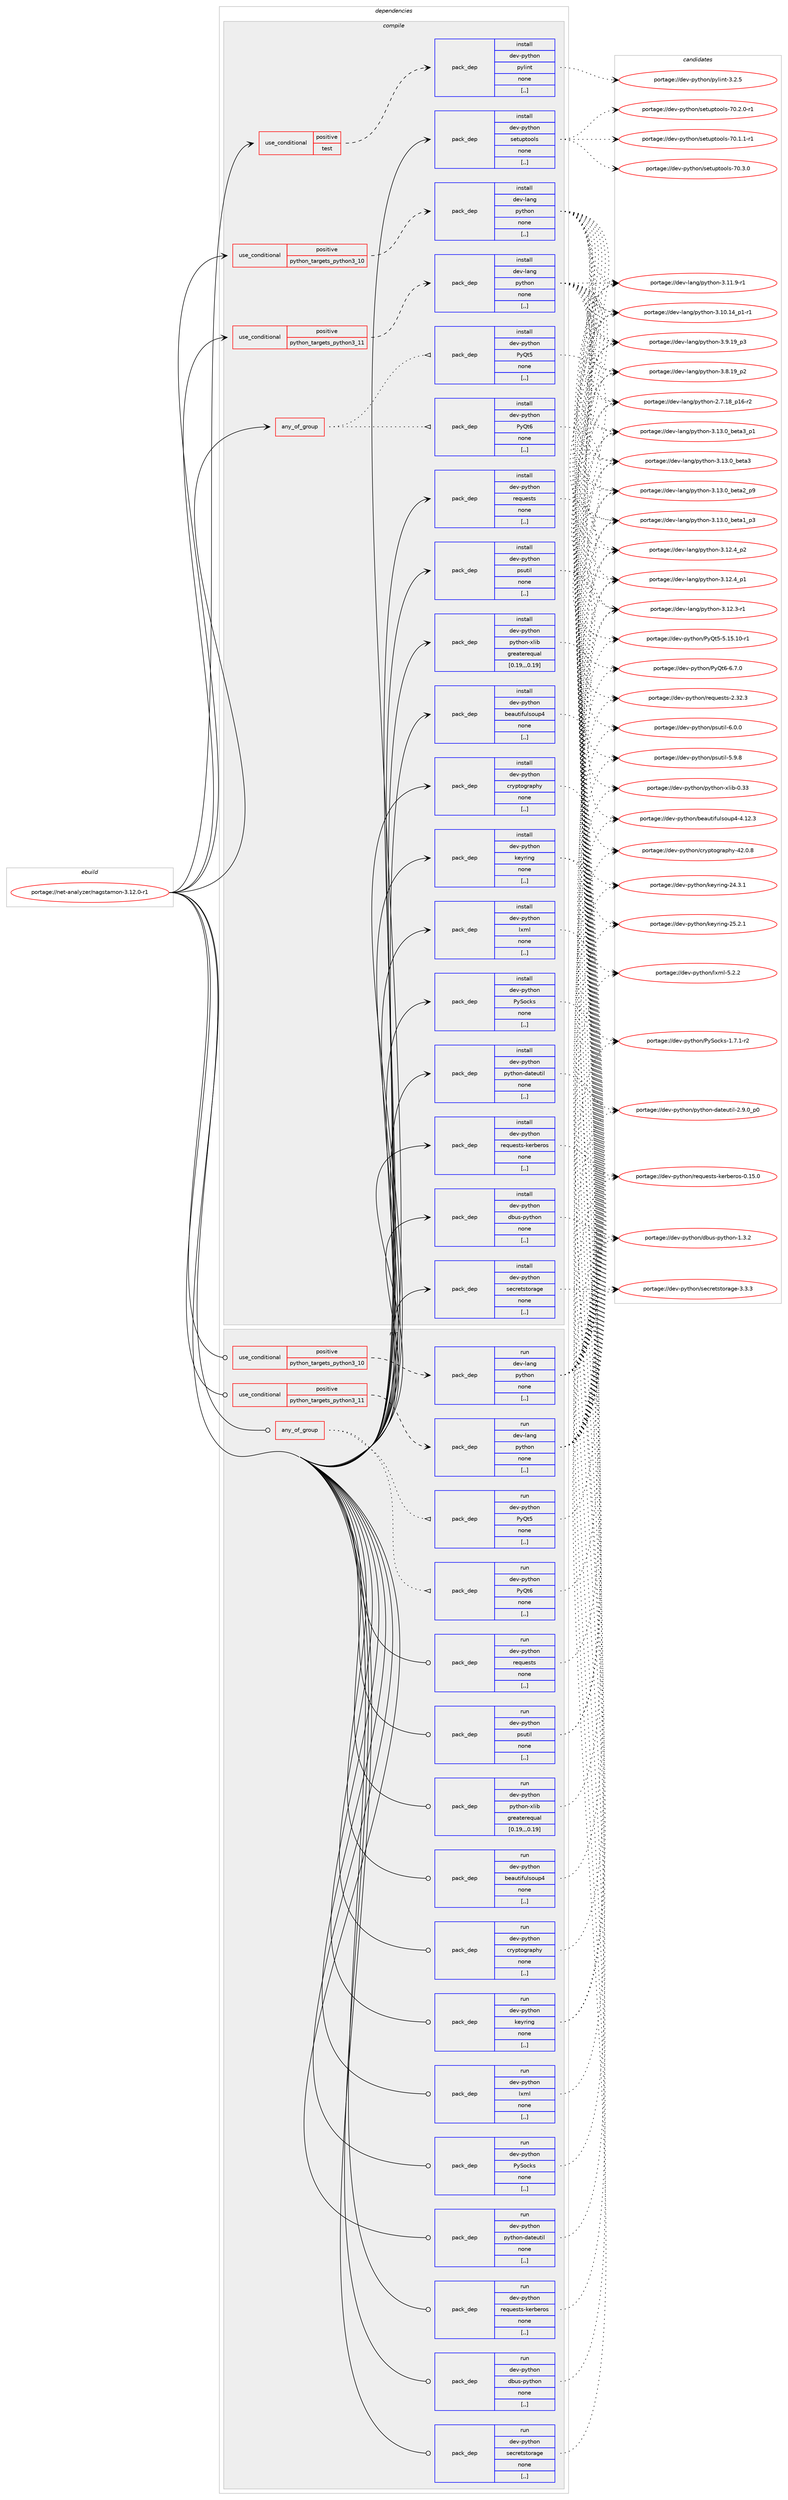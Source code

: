 digraph prolog {

# *************
# Graph options
# *************

newrank=true;
concentrate=true;
compound=true;
graph [rankdir=LR,fontname=Helvetica,fontsize=10,ranksep=1.5];#, ranksep=2.5, nodesep=0.2];
edge  [arrowhead=vee];
node  [fontname=Helvetica,fontsize=10];

# **********
# The ebuild
# **********

subgraph cluster_leftcol {
color=gray;
label=<<i>ebuild</i>>;
id [label="portage://net-analyzer/nagstamon-3.12.0-r1", color=red, width=4, href="../net-analyzer/nagstamon-3.12.0-r1.svg"];
}

# ****************
# The dependencies
# ****************

subgraph cluster_midcol {
color=gray;
label=<<i>dependencies</i>>;
subgraph cluster_compile {
fillcolor="#eeeeee";
style=filled;
label=<<i>compile</i>>;
subgraph any2408 {
dependency337988 [label=<<TABLE BORDER="0" CELLBORDER="1" CELLSPACING="0" CELLPADDING="4"><TR><TD CELLPADDING="10">any_of_group</TD></TR></TABLE>>, shape=none, color=red];subgraph pack248339 {
dependency337989 [label=<<TABLE BORDER="0" CELLBORDER="1" CELLSPACING="0" CELLPADDING="4" WIDTH="220"><TR><TD ROWSPAN="6" CELLPADDING="30">pack_dep</TD></TR><TR><TD WIDTH="110">install</TD></TR><TR><TD>dev-python</TD></TR><TR><TD>PyQt6</TD></TR><TR><TD>none</TD></TR><TR><TD>[,,]</TD></TR></TABLE>>, shape=none, color=blue];
}
dependency337988:e -> dependency337989:w [weight=20,style="dotted",arrowhead="oinv"];
subgraph pack248340 {
dependency337990 [label=<<TABLE BORDER="0" CELLBORDER="1" CELLSPACING="0" CELLPADDING="4" WIDTH="220"><TR><TD ROWSPAN="6" CELLPADDING="30">pack_dep</TD></TR><TR><TD WIDTH="110">install</TD></TR><TR><TD>dev-python</TD></TR><TR><TD>PyQt5</TD></TR><TR><TD>none</TD></TR><TR><TD>[,,]</TD></TR></TABLE>>, shape=none, color=blue];
}
dependency337988:e -> dependency337990:w [weight=20,style="dotted",arrowhead="oinv"];
}
id:e -> dependency337988:w [weight=20,style="solid",arrowhead="vee"];
subgraph cond87061 {
dependency337991 [label=<<TABLE BORDER="0" CELLBORDER="1" CELLSPACING="0" CELLPADDING="4"><TR><TD ROWSPAN="3" CELLPADDING="10">use_conditional</TD></TR><TR><TD>positive</TD></TR><TR><TD>python_targets_python3_10</TD></TR></TABLE>>, shape=none, color=red];
subgraph pack248341 {
dependency337992 [label=<<TABLE BORDER="0" CELLBORDER="1" CELLSPACING="0" CELLPADDING="4" WIDTH="220"><TR><TD ROWSPAN="6" CELLPADDING="30">pack_dep</TD></TR><TR><TD WIDTH="110">install</TD></TR><TR><TD>dev-lang</TD></TR><TR><TD>python</TD></TR><TR><TD>none</TD></TR><TR><TD>[,,]</TD></TR></TABLE>>, shape=none, color=blue];
}
dependency337991:e -> dependency337992:w [weight=20,style="dashed",arrowhead="vee"];
}
id:e -> dependency337991:w [weight=20,style="solid",arrowhead="vee"];
subgraph cond87062 {
dependency337993 [label=<<TABLE BORDER="0" CELLBORDER="1" CELLSPACING="0" CELLPADDING="4"><TR><TD ROWSPAN="3" CELLPADDING="10">use_conditional</TD></TR><TR><TD>positive</TD></TR><TR><TD>python_targets_python3_11</TD></TR></TABLE>>, shape=none, color=red];
subgraph pack248342 {
dependency337994 [label=<<TABLE BORDER="0" CELLBORDER="1" CELLSPACING="0" CELLPADDING="4" WIDTH="220"><TR><TD ROWSPAN="6" CELLPADDING="30">pack_dep</TD></TR><TR><TD WIDTH="110">install</TD></TR><TR><TD>dev-lang</TD></TR><TR><TD>python</TD></TR><TR><TD>none</TD></TR><TR><TD>[,,]</TD></TR></TABLE>>, shape=none, color=blue];
}
dependency337993:e -> dependency337994:w [weight=20,style="dashed",arrowhead="vee"];
}
id:e -> dependency337993:w [weight=20,style="solid",arrowhead="vee"];
subgraph cond87063 {
dependency337995 [label=<<TABLE BORDER="0" CELLBORDER="1" CELLSPACING="0" CELLPADDING="4"><TR><TD ROWSPAN="3" CELLPADDING="10">use_conditional</TD></TR><TR><TD>positive</TD></TR><TR><TD>test</TD></TR></TABLE>>, shape=none, color=red];
subgraph pack248343 {
dependency337996 [label=<<TABLE BORDER="0" CELLBORDER="1" CELLSPACING="0" CELLPADDING="4" WIDTH="220"><TR><TD ROWSPAN="6" CELLPADDING="30">pack_dep</TD></TR><TR><TD WIDTH="110">install</TD></TR><TR><TD>dev-python</TD></TR><TR><TD>pylint</TD></TR><TR><TD>none</TD></TR><TR><TD>[,,]</TD></TR></TABLE>>, shape=none, color=blue];
}
dependency337995:e -> dependency337996:w [weight=20,style="dashed",arrowhead="vee"];
}
id:e -> dependency337995:w [weight=20,style="solid",arrowhead="vee"];
subgraph pack248344 {
dependency337997 [label=<<TABLE BORDER="0" CELLBORDER="1" CELLSPACING="0" CELLPADDING="4" WIDTH="220"><TR><TD ROWSPAN="6" CELLPADDING="30">pack_dep</TD></TR><TR><TD WIDTH="110">install</TD></TR><TR><TD>dev-python</TD></TR><TR><TD>PySocks</TD></TR><TR><TD>none</TD></TR><TR><TD>[,,]</TD></TR></TABLE>>, shape=none, color=blue];
}
id:e -> dependency337997:w [weight=20,style="solid",arrowhead="vee"];
subgraph pack248345 {
dependency337998 [label=<<TABLE BORDER="0" CELLBORDER="1" CELLSPACING="0" CELLPADDING="4" WIDTH="220"><TR><TD ROWSPAN="6" CELLPADDING="30">pack_dep</TD></TR><TR><TD WIDTH="110">install</TD></TR><TR><TD>dev-python</TD></TR><TR><TD>beautifulsoup4</TD></TR><TR><TD>none</TD></TR><TR><TD>[,,]</TD></TR></TABLE>>, shape=none, color=blue];
}
id:e -> dependency337998:w [weight=20,style="solid",arrowhead="vee"];
subgraph pack248346 {
dependency337999 [label=<<TABLE BORDER="0" CELLBORDER="1" CELLSPACING="0" CELLPADDING="4" WIDTH="220"><TR><TD ROWSPAN="6" CELLPADDING="30">pack_dep</TD></TR><TR><TD WIDTH="110">install</TD></TR><TR><TD>dev-python</TD></TR><TR><TD>cryptography</TD></TR><TR><TD>none</TD></TR><TR><TD>[,,]</TD></TR></TABLE>>, shape=none, color=blue];
}
id:e -> dependency337999:w [weight=20,style="solid",arrowhead="vee"];
subgraph pack248347 {
dependency338000 [label=<<TABLE BORDER="0" CELLBORDER="1" CELLSPACING="0" CELLPADDING="4" WIDTH="220"><TR><TD ROWSPAN="6" CELLPADDING="30">pack_dep</TD></TR><TR><TD WIDTH="110">install</TD></TR><TR><TD>dev-python</TD></TR><TR><TD>dbus-python</TD></TR><TR><TD>none</TD></TR><TR><TD>[,,]</TD></TR></TABLE>>, shape=none, color=blue];
}
id:e -> dependency338000:w [weight=20,style="solid",arrowhead="vee"];
subgraph pack248348 {
dependency338001 [label=<<TABLE BORDER="0" CELLBORDER="1" CELLSPACING="0" CELLPADDING="4" WIDTH="220"><TR><TD ROWSPAN="6" CELLPADDING="30">pack_dep</TD></TR><TR><TD WIDTH="110">install</TD></TR><TR><TD>dev-python</TD></TR><TR><TD>keyring</TD></TR><TR><TD>none</TD></TR><TR><TD>[,,]</TD></TR></TABLE>>, shape=none, color=blue];
}
id:e -> dependency338001:w [weight=20,style="solid",arrowhead="vee"];
subgraph pack248349 {
dependency338002 [label=<<TABLE BORDER="0" CELLBORDER="1" CELLSPACING="0" CELLPADDING="4" WIDTH="220"><TR><TD ROWSPAN="6" CELLPADDING="30">pack_dep</TD></TR><TR><TD WIDTH="110">install</TD></TR><TR><TD>dev-python</TD></TR><TR><TD>lxml</TD></TR><TR><TD>none</TD></TR><TR><TD>[,,]</TD></TR></TABLE>>, shape=none, color=blue];
}
id:e -> dependency338002:w [weight=20,style="solid",arrowhead="vee"];
subgraph pack248350 {
dependency338003 [label=<<TABLE BORDER="0" CELLBORDER="1" CELLSPACING="0" CELLPADDING="4" WIDTH="220"><TR><TD ROWSPAN="6" CELLPADDING="30">pack_dep</TD></TR><TR><TD WIDTH="110">install</TD></TR><TR><TD>dev-python</TD></TR><TR><TD>psutil</TD></TR><TR><TD>none</TD></TR><TR><TD>[,,]</TD></TR></TABLE>>, shape=none, color=blue];
}
id:e -> dependency338003:w [weight=20,style="solid",arrowhead="vee"];
subgraph pack248351 {
dependency338004 [label=<<TABLE BORDER="0" CELLBORDER="1" CELLSPACING="0" CELLPADDING="4" WIDTH="220"><TR><TD ROWSPAN="6" CELLPADDING="30">pack_dep</TD></TR><TR><TD WIDTH="110">install</TD></TR><TR><TD>dev-python</TD></TR><TR><TD>python-dateutil</TD></TR><TR><TD>none</TD></TR><TR><TD>[,,]</TD></TR></TABLE>>, shape=none, color=blue];
}
id:e -> dependency338004:w [weight=20,style="solid",arrowhead="vee"];
subgraph pack248352 {
dependency338005 [label=<<TABLE BORDER="0" CELLBORDER="1" CELLSPACING="0" CELLPADDING="4" WIDTH="220"><TR><TD ROWSPAN="6" CELLPADDING="30">pack_dep</TD></TR><TR><TD WIDTH="110">install</TD></TR><TR><TD>dev-python</TD></TR><TR><TD>python-xlib</TD></TR><TR><TD>greaterequal</TD></TR><TR><TD>[0.19,,,0.19]</TD></TR></TABLE>>, shape=none, color=blue];
}
id:e -> dependency338005:w [weight=20,style="solid",arrowhead="vee"];
subgraph pack248353 {
dependency338006 [label=<<TABLE BORDER="0" CELLBORDER="1" CELLSPACING="0" CELLPADDING="4" WIDTH="220"><TR><TD ROWSPAN="6" CELLPADDING="30">pack_dep</TD></TR><TR><TD WIDTH="110">install</TD></TR><TR><TD>dev-python</TD></TR><TR><TD>requests</TD></TR><TR><TD>none</TD></TR><TR><TD>[,,]</TD></TR></TABLE>>, shape=none, color=blue];
}
id:e -> dependency338006:w [weight=20,style="solid",arrowhead="vee"];
subgraph pack248354 {
dependency338007 [label=<<TABLE BORDER="0" CELLBORDER="1" CELLSPACING="0" CELLPADDING="4" WIDTH="220"><TR><TD ROWSPAN="6" CELLPADDING="30">pack_dep</TD></TR><TR><TD WIDTH="110">install</TD></TR><TR><TD>dev-python</TD></TR><TR><TD>requests-kerberos</TD></TR><TR><TD>none</TD></TR><TR><TD>[,,]</TD></TR></TABLE>>, shape=none, color=blue];
}
id:e -> dependency338007:w [weight=20,style="solid",arrowhead="vee"];
subgraph pack248355 {
dependency338008 [label=<<TABLE BORDER="0" CELLBORDER="1" CELLSPACING="0" CELLPADDING="4" WIDTH="220"><TR><TD ROWSPAN="6" CELLPADDING="30">pack_dep</TD></TR><TR><TD WIDTH="110">install</TD></TR><TR><TD>dev-python</TD></TR><TR><TD>secretstorage</TD></TR><TR><TD>none</TD></TR><TR><TD>[,,]</TD></TR></TABLE>>, shape=none, color=blue];
}
id:e -> dependency338008:w [weight=20,style="solid",arrowhead="vee"];
subgraph pack248356 {
dependency338009 [label=<<TABLE BORDER="0" CELLBORDER="1" CELLSPACING="0" CELLPADDING="4" WIDTH="220"><TR><TD ROWSPAN="6" CELLPADDING="30">pack_dep</TD></TR><TR><TD WIDTH="110">install</TD></TR><TR><TD>dev-python</TD></TR><TR><TD>setuptools</TD></TR><TR><TD>none</TD></TR><TR><TD>[,,]</TD></TR></TABLE>>, shape=none, color=blue];
}
id:e -> dependency338009:w [weight=20,style="solid",arrowhead="vee"];
}
subgraph cluster_compileandrun {
fillcolor="#eeeeee";
style=filled;
label=<<i>compile and run</i>>;
}
subgraph cluster_run {
fillcolor="#eeeeee";
style=filled;
label=<<i>run</i>>;
subgraph any2409 {
dependency338010 [label=<<TABLE BORDER="0" CELLBORDER="1" CELLSPACING="0" CELLPADDING="4"><TR><TD CELLPADDING="10">any_of_group</TD></TR></TABLE>>, shape=none, color=red];subgraph pack248357 {
dependency338011 [label=<<TABLE BORDER="0" CELLBORDER="1" CELLSPACING="0" CELLPADDING="4" WIDTH="220"><TR><TD ROWSPAN="6" CELLPADDING="30">pack_dep</TD></TR><TR><TD WIDTH="110">run</TD></TR><TR><TD>dev-python</TD></TR><TR><TD>PyQt6</TD></TR><TR><TD>none</TD></TR><TR><TD>[,,]</TD></TR></TABLE>>, shape=none, color=blue];
}
dependency338010:e -> dependency338011:w [weight=20,style="dotted",arrowhead="oinv"];
subgraph pack248358 {
dependency338012 [label=<<TABLE BORDER="0" CELLBORDER="1" CELLSPACING="0" CELLPADDING="4" WIDTH="220"><TR><TD ROWSPAN="6" CELLPADDING="30">pack_dep</TD></TR><TR><TD WIDTH="110">run</TD></TR><TR><TD>dev-python</TD></TR><TR><TD>PyQt5</TD></TR><TR><TD>none</TD></TR><TR><TD>[,,]</TD></TR></TABLE>>, shape=none, color=blue];
}
dependency338010:e -> dependency338012:w [weight=20,style="dotted",arrowhead="oinv"];
}
id:e -> dependency338010:w [weight=20,style="solid",arrowhead="odot"];
subgraph cond87064 {
dependency338013 [label=<<TABLE BORDER="0" CELLBORDER="1" CELLSPACING="0" CELLPADDING="4"><TR><TD ROWSPAN="3" CELLPADDING="10">use_conditional</TD></TR><TR><TD>positive</TD></TR><TR><TD>python_targets_python3_10</TD></TR></TABLE>>, shape=none, color=red];
subgraph pack248359 {
dependency338014 [label=<<TABLE BORDER="0" CELLBORDER="1" CELLSPACING="0" CELLPADDING="4" WIDTH="220"><TR><TD ROWSPAN="6" CELLPADDING="30">pack_dep</TD></TR><TR><TD WIDTH="110">run</TD></TR><TR><TD>dev-lang</TD></TR><TR><TD>python</TD></TR><TR><TD>none</TD></TR><TR><TD>[,,]</TD></TR></TABLE>>, shape=none, color=blue];
}
dependency338013:e -> dependency338014:w [weight=20,style="dashed",arrowhead="vee"];
}
id:e -> dependency338013:w [weight=20,style="solid",arrowhead="odot"];
subgraph cond87065 {
dependency338015 [label=<<TABLE BORDER="0" CELLBORDER="1" CELLSPACING="0" CELLPADDING="4"><TR><TD ROWSPAN="3" CELLPADDING="10">use_conditional</TD></TR><TR><TD>positive</TD></TR><TR><TD>python_targets_python3_11</TD></TR></TABLE>>, shape=none, color=red];
subgraph pack248360 {
dependency338016 [label=<<TABLE BORDER="0" CELLBORDER="1" CELLSPACING="0" CELLPADDING="4" WIDTH="220"><TR><TD ROWSPAN="6" CELLPADDING="30">pack_dep</TD></TR><TR><TD WIDTH="110">run</TD></TR><TR><TD>dev-lang</TD></TR><TR><TD>python</TD></TR><TR><TD>none</TD></TR><TR><TD>[,,]</TD></TR></TABLE>>, shape=none, color=blue];
}
dependency338015:e -> dependency338016:w [weight=20,style="dashed",arrowhead="vee"];
}
id:e -> dependency338015:w [weight=20,style="solid",arrowhead="odot"];
subgraph pack248361 {
dependency338017 [label=<<TABLE BORDER="0" CELLBORDER="1" CELLSPACING="0" CELLPADDING="4" WIDTH="220"><TR><TD ROWSPAN="6" CELLPADDING="30">pack_dep</TD></TR><TR><TD WIDTH="110">run</TD></TR><TR><TD>dev-python</TD></TR><TR><TD>PySocks</TD></TR><TR><TD>none</TD></TR><TR><TD>[,,]</TD></TR></TABLE>>, shape=none, color=blue];
}
id:e -> dependency338017:w [weight=20,style="solid",arrowhead="odot"];
subgraph pack248362 {
dependency338018 [label=<<TABLE BORDER="0" CELLBORDER="1" CELLSPACING="0" CELLPADDING="4" WIDTH="220"><TR><TD ROWSPAN="6" CELLPADDING="30">pack_dep</TD></TR><TR><TD WIDTH="110">run</TD></TR><TR><TD>dev-python</TD></TR><TR><TD>beautifulsoup4</TD></TR><TR><TD>none</TD></TR><TR><TD>[,,]</TD></TR></TABLE>>, shape=none, color=blue];
}
id:e -> dependency338018:w [weight=20,style="solid",arrowhead="odot"];
subgraph pack248363 {
dependency338019 [label=<<TABLE BORDER="0" CELLBORDER="1" CELLSPACING="0" CELLPADDING="4" WIDTH="220"><TR><TD ROWSPAN="6" CELLPADDING="30">pack_dep</TD></TR><TR><TD WIDTH="110">run</TD></TR><TR><TD>dev-python</TD></TR><TR><TD>cryptography</TD></TR><TR><TD>none</TD></TR><TR><TD>[,,]</TD></TR></TABLE>>, shape=none, color=blue];
}
id:e -> dependency338019:w [weight=20,style="solid",arrowhead="odot"];
subgraph pack248364 {
dependency338020 [label=<<TABLE BORDER="0" CELLBORDER="1" CELLSPACING="0" CELLPADDING="4" WIDTH="220"><TR><TD ROWSPAN="6" CELLPADDING="30">pack_dep</TD></TR><TR><TD WIDTH="110">run</TD></TR><TR><TD>dev-python</TD></TR><TR><TD>dbus-python</TD></TR><TR><TD>none</TD></TR><TR><TD>[,,]</TD></TR></TABLE>>, shape=none, color=blue];
}
id:e -> dependency338020:w [weight=20,style="solid",arrowhead="odot"];
subgraph pack248365 {
dependency338021 [label=<<TABLE BORDER="0" CELLBORDER="1" CELLSPACING="0" CELLPADDING="4" WIDTH="220"><TR><TD ROWSPAN="6" CELLPADDING="30">pack_dep</TD></TR><TR><TD WIDTH="110">run</TD></TR><TR><TD>dev-python</TD></TR><TR><TD>keyring</TD></TR><TR><TD>none</TD></TR><TR><TD>[,,]</TD></TR></TABLE>>, shape=none, color=blue];
}
id:e -> dependency338021:w [weight=20,style="solid",arrowhead="odot"];
subgraph pack248366 {
dependency338022 [label=<<TABLE BORDER="0" CELLBORDER="1" CELLSPACING="0" CELLPADDING="4" WIDTH="220"><TR><TD ROWSPAN="6" CELLPADDING="30">pack_dep</TD></TR><TR><TD WIDTH="110">run</TD></TR><TR><TD>dev-python</TD></TR><TR><TD>lxml</TD></TR><TR><TD>none</TD></TR><TR><TD>[,,]</TD></TR></TABLE>>, shape=none, color=blue];
}
id:e -> dependency338022:w [weight=20,style="solid",arrowhead="odot"];
subgraph pack248367 {
dependency338023 [label=<<TABLE BORDER="0" CELLBORDER="1" CELLSPACING="0" CELLPADDING="4" WIDTH="220"><TR><TD ROWSPAN="6" CELLPADDING="30">pack_dep</TD></TR><TR><TD WIDTH="110">run</TD></TR><TR><TD>dev-python</TD></TR><TR><TD>psutil</TD></TR><TR><TD>none</TD></TR><TR><TD>[,,]</TD></TR></TABLE>>, shape=none, color=blue];
}
id:e -> dependency338023:w [weight=20,style="solid",arrowhead="odot"];
subgraph pack248368 {
dependency338024 [label=<<TABLE BORDER="0" CELLBORDER="1" CELLSPACING="0" CELLPADDING="4" WIDTH="220"><TR><TD ROWSPAN="6" CELLPADDING="30">pack_dep</TD></TR><TR><TD WIDTH="110">run</TD></TR><TR><TD>dev-python</TD></TR><TR><TD>python-dateutil</TD></TR><TR><TD>none</TD></TR><TR><TD>[,,]</TD></TR></TABLE>>, shape=none, color=blue];
}
id:e -> dependency338024:w [weight=20,style="solid",arrowhead="odot"];
subgraph pack248369 {
dependency338025 [label=<<TABLE BORDER="0" CELLBORDER="1" CELLSPACING="0" CELLPADDING="4" WIDTH="220"><TR><TD ROWSPAN="6" CELLPADDING="30">pack_dep</TD></TR><TR><TD WIDTH="110">run</TD></TR><TR><TD>dev-python</TD></TR><TR><TD>python-xlib</TD></TR><TR><TD>greaterequal</TD></TR><TR><TD>[0.19,,,0.19]</TD></TR></TABLE>>, shape=none, color=blue];
}
id:e -> dependency338025:w [weight=20,style="solid",arrowhead="odot"];
subgraph pack248370 {
dependency338026 [label=<<TABLE BORDER="0" CELLBORDER="1" CELLSPACING="0" CELLPADDING="4" WIDTH="220"><TR><TD ROWSPAN="6" CELLPADDING="30">pack_dep</TD></TR><TR><TD WIDTH="110">run</TD></TR><TR><TD>dev-python</TD></TR><TR><TD>requests</TD></TR><TR><TD>none</TD></TR><TR><TD>[,,]</TD></TR></TABLE>>, shape=none, color=blue];
}
id:e -> dependency338026:w [weight=20,style="solid",arrowhead="odot"];
subgraph pack248371 {
dependency338027 [label=<<TABLE BORDER="0" CELLBORDER="1" CELLSPACING="0" CELLPADDING="4" WIDTH="220"><TR><TD ROWSPAN="6" CELLPADDING="30">pack_dep</TD></TR><TR><TD WIDTH="110">run</TD></TR><TR><TD>dev-python</TD></TR><TR><TD>requests-kerberos</TD></TR><TR><TD>none</TD></TR><TR><TD>[,,]</TD></TR></TABLE>>, shape=none, color=blue];
}
id:e -> dependency338027:w [weight=20,style="solid",arrowhead="odot"];
subgraph pack248372 {
dependency338028 [label=<<TABLE BORDER="0" CELLBORDER="1" CELLSPACING="0" CELLPADDING="4" WIDTH="220"><TR><TD ROWSPAN="6" CELLPADDING="30">pack_dep</TD></TR><TR><TD WIDTH="110">run</TD></TR><TR><TD>dev-python</TD></TR><TR><TD>secretstorage</TD></TR><TR><TD>none</TD></TR><TR><TD>[,,]</TD></TR></TABLE>>, shape=none, color=blue];
}
id:e -> dependency338028:w [weight=20,style="solid",arrowhead="odot"];
}
}

# **************
# The candidates
# **************

subgraph cluster_choices {
rank=same;
color=gray;
label=<<i>candidates</i>>;

subgraph choice248339 {
color=black;
nodesep=1;
choice1001011184511212111610411111047801218111654455446554648 [label="portage://dev-python/PyQt6-6.7.0", color=red, width=4,href="../dev-python/PyQt6-6.7.0.svg"];
dependency337989:e -> choice1001011184511212111610411111047801218111654455446554648:w [style=dotted,weight="100"];
}
subgraph choice248340 {
color=black;
nodesep=1;
choice100101118451121211161041111104780121811165345534649534649484511449 [label="portage://dev-python/PyQt5-5.15.10-r1", color=red, width=4,href="../dev-python/PyQt5-5.15.10-r1.svg"];
dependency337990:e -> choice100101118451121211161041111104780121811165345534649534649484511449:w [style=dotted,weight="100"];
}
subgraph choice248341 {
color=black;
nodesep=1;
choice10010111845108971101034711212111610411111045514649514648959810111697519511249 [label="portage://dev-lang/python-3.13.0_beta3_p1", color=red, width=4,href="../dev-lang/python-3.13.0_beta3_p1.svg"];
choice1001011184510897110103471121211161041111104551464951464895981011169751 [label="portage://dev-lang/python-3.13.0_beta3", color=red, width=4,href="../dev-lang/python-3.13.0_beta3.svg"];
choice10010111845108971101034711212111610411111045514649514648959810111697509511257 [label="portage://dev-lang/python-3.13.0_beta2_p9", color=red, width=4,href="../dev-lang/python-3.13.0_beta2_p9.svg"];
choice10010111845108971101034711212111610411111045514649514648959810111697499511251 [label="portage://dev-lang/python-3.13.0_beta1_p3", color=red, width=4,href="../dev-lang/python-3.13.0_beta1_p3.svg"];
choice100101118451089711010347112121116104111110455146495046529511250 [label="portage://dev-lang/python-3.12.4_p2", color=red, width=4,href="../dev-lang/python-3.12.4_p2.svg"];
choice100101118451089711010347112121116104111110455146495046529511249 [label="portage://dev-lang/python-3.12.4_p1", color=red, width=4,href="../dev-lang/python-3.12.4_p1.svg"];
choice100101118451089711010347112121116104111110455146495046514511449 [label="portage://dev-lang/python-3.12.3-r1", color=red, width=4,href="../dev-lang/python-3.12.3-r1.svg"];
choice100101118451089711010347112121116104111110455146494946574511449 [label="portage://dev-lang/python-3.11.9-r1", color=red, width=4,href="../dev-lang/python-3.11.9-r1.svg"];
choice100101118451089711010347112121116104111110455146494846495295112494511449 [label="portage://dev-lang/python-3.10.14_p1-r1", color=red, width=4,href="../dev-lang/python-3.10.14_p1-r1.svg"];
choice100101118451089711010347112121116104111110455146574649579511251 [label="portage://dev-lang/python-3.9.19_p3", color=red, width=4,href="../dev-lang/python-3.9.19_p3.svg"];
choice100101118451089711010347112121116104111110455146564649579511250 [label="portage://dev-lang/python-3.8.19_p2", color=red, width=4,href="../dev-lang/python-3.8.19_p2.svg"];
choice100101118451089711010347112121116104111110455046554649569511249544511450 [label="portage://dev-lang/python-2.7.18_p16-r2", color=red, width=4,href="../dev-lang/python-2.7.18_p16-r2.svg"];
dependency337992:e -> choice10010111845108971101034711212111610411111045514649514648959810111697519511249:w [style=dotted,weight="100"];
dependency337992:e -> choice1001011184510897110103471121211161041111104551464951464895981011169751:w [style=dotted,weight="100"];
dependency337992:e -> choice10010111845108971101034711212111610411111045514649514648959810111697509511257:w [style=dotted,weight="100"];
dependency337992:e -> choice10010111845108971101034711212111610411111045514649514648959810111697499511251:w [style=dotted,weight="100"];
dependency337992:e -> choice100101118451089711010347112121116104111110455146495046529511250:w [style=dotted,weight="100"];
dependency337992:e -> choice100101118451089711010347112121116104111110455146495046529511249:w [style=dotted,weight="100"];
dependency337992:e -> choice100101118451089711010347112121116104111110455146495046514511449:w [style=dotted,weight="100"];
dependency337992:e -> choice100101118451089711010347112121116104111110455146494946574511449:w [style=dotted,weight="100"];
dependency337992:e -> choice100101118451089711010347112121116104111110455146494846495295112494511449:w [style=dotted,weight="100"];
dependency337992:e -> choice100101118451089711010347112121116104111110455146574649579511251:w [style=dotted,weight="100"];
dependency337992:e -> choice100101118451089711010347112121116104111110455146564649579511250:w [style=dotted,weight="100"];
dependency337992:e -> choice100101118451089711010347112121116104111110455046554649569511249544511450:w [style=dotted,weight="100"];
}
subgraph choice248342 {
color=black;
nodesep=1;
choice10010111845108971101034711212111610411111045514649514648959810111697519511249 [label="portage://dev-lang/python-3.13.0_beta3_p1", color=red, width=4,href="../dev-lang/python-3.13.0_beta3_p1.svg"];
choice1001011184510897110103471121211161041111104551464951464895981011169751 [label="portage://dev-lang/python-3.13.0_beta3", color=red, width=4,href="../dev-lang/python-3.13.0_beta3.svg"];
choice10010111845108971101034711212111610411111045514649514648959810111697509511257 [label="portage://dev-lang/python-3.13.0_beta2_p9", color=red, width=4,href="../dev-lang/python-3.13.0_beta2_p9.svg"];
choice10010111845108971101034711212111610411111045514649514648959810111697499511251 [label="portage://dev-lang/python-3.13.0_beta1_p3", color=red, width=4,href="../dev-lang/python-3.13.0_beta1_p3.svg"];
choice100101118451089711010347112121116104111110455146495046529511250 [label="portage://dev-lang/python-3.12.4_p2", color=red, width=4,href="../dev-lang/python-3.12.4_p2.svg"];
choice100101118451089711010347112121116104111110455146495046529511249 [label="portage://dev-lang/python-3.12.4_p1", color=red, width=4,href="../dev-lang/python-3.12.4_p1.svg"];
choice100101118451089711010347112121116104111110455146495046514511449 [label="portage://dev-lang/python-3.12.3-r1", color=red, width=4,href="../dev-lang/python-3.12.3-r1.svg"];
choice100101118451089711010347112121116104111110455146494946574511449 [label="portage://dev-lang/python-3.11.9-r1", color=red, width=4,href="../dev-lang/python-3.11.9-r1.svg"];
choice100101118451089711010347112121116104111110455146494846495295112494511449 [label="portage://dev-lang/python-3.10.14_p1-r1", color=red, width=4,href="../dev-lang/python-3.10.14_p1-r1.svg"];
choice100101118451089711010347112121116104111110455146574649579511251 [label="portage://dev-lang/python-3.9.19_p3", color=red, width=4,href="../dev-lang/python-3.9.19_p3.svg"];
choice100101118451089711010347112121116104111110455146564649579511250 [label="portage://dev-lang/python-3.8.19_p2", color=red, width=4,href="../dev-lang/python-3.8.19_p2.svg"];
choice100101118451089711010347112121116104111110455046554649569511249544511450 [label="portage://dev-lang/python-2.7.18_p16-r2", color=red, width=4,href="../dev-lang/python-2.7.18_p16-r2.svg"];
dependency337994:e -> choice10010111845108971101034711212111610411111045514649514648959810111697519511249:w [style=dotted,weight="100"];
dependency337994:e -> choice1001011184510897110103471121211161041111104551464951464895981011169751:w [style=dotted,weight="100"];
dependency337994:e -> choice10010111845108971101034711212111610411111045514649514648959810111697509511257:w [style=dotted,weight="100"];
dependency337994:e -> choice10010111845108971101034711212111610411111045514649514648959810111697499511251:w [style=dotted,weight="100"];
dependency337994:e -> choice100101118451089711010347112121116104111110455146495046529511250:w [style=dotted,weight="100"];
dependency337994:e -> choice100101118451089711010347112121116104111110455146495046529511249:w [style=dotted,weight="100"];
dependency337994:e -> choice100101118451089711010347112121116104111110455146495046514511449:w [style=dotted,weight="100"];
dependency337994:e -> choice100101118451089711010347112121116104111110455146494946574511449:w [style=dotted,weight="100"];
dependency337994:e -> choice100101118451089711010347112121116104111110455146494846495295112494511449:w [style=dotted,weight="100"];
dependency337994:e -> choice100101118451089711010347112121116104111110455146574649579511251:w [style=dotted,weight="100"];
dependency337994:e -> choice100101118451089711010347112121116104111110455146564649579511250:w [style=dotted,weight="100"];
dependency337994:e -> choice100101118451089711010347112121116104111110455046554649569511249544511450:w [style=dotted,weight="100"];
}
subgraph choice248343 {
color=black;
nodesep=1;
choice1001011184511212111610411111047112121108105110116455146504653 [label="portage://dev-python/pylint-3.2.5", color=red, width=4,href="../dev-python/pylint-3.2.5.svg"];
dependency337996:e -> choice1001011184511212111610411111047112121108105110116455146504653:w [style=dotted,weight="100"];
}
subgraph choice248344 {
color=black;
nodesep=1;
choice10010111845112121116104111110478012183111991071154549465546494511450 [label="portage://dev-python/PySocks-1.7.1-r2", color=red, width=4,href="../dev-python/PySocks-1.7.1-r2.svg"];
dependency337997:e -> choice10010111845112121116104111110478012183111991071154549465546494511450:w [style=dotted,weight="100"];
}
subgraph choice248345 {
color=black;
nodesep=1;
choice100101118451121211161041111104798101971171161051021171081151111171125245524649504651 [label="portage://dev-python/beautifulsoup4-4.12.3", color=red, width=4,href="../dev-python/beautifulsoup4-4.12.3.svg"];
dependency337998:e -> choice100101118451121211161041111104798101971171161051021171081151111171125245524649504651:w [style=dotted,weight="100"];
}
subgraph choice248346 {
color=black;
nodesep=1;
choice1001011184511212111610411111047991141211121161111031149711210412145525046484656 [label="portage://dev-python/cryptography-42.0.8", color=red, width=4,href="../dev-python/cryptography-42.0.8.svg"];
dependency337999:e -> choice1001011184511212111610411111047991141211121161111031149711210412145525046484656:w [style=dotted,weight="100"];
}
subgraph choice248347 {
color=black;
nodesep=1;
choice10010111845112121116104111110471009811711545112121116104111110454946514650 [label="portage://dev-python/dbus-python-1.3.2", color=red, width=4,href="../dev-python/dbus-python-1.3.2.svg"];
dependency338000:e -> choice10010111845112121116104111110471009811711545112121116104111110454946514650:w [style=dotted,weight="100"];
}
subgraph choice248348 {
color=black;
nodesep=1;
choice100101118451121211161041111104710710112111410511010345505346504649 [label="portage://dev-python/keyring-25.2.1", color=red, width=4,href="../dev-python/keyring-25.2.1.svg"];
choice100101118451121211161041111104710710112111410511010345505246514649 [label="portage://dev-python/keyring-24.3.1", color=red, width=4,href="../dev-python/keyring-24.3.1.svg"];
dependency338001:e -> choice100101118451121211161041111104710710112111410511010345505346504649:w [style=dotted,weight="100"];
dependency338001:e -> choice100101118451121211161041111104710710112111410511010345505246514649:w [style=dotted,weight="100"];
}
subgraph choice248349 {
color=black;
nodesep=1;
choice1001011184511212111610411111047108120109108455346504650 [label="portage://dev-python/lxml-5.2.2", color=red, width=4,href="../dev-python/lxml-5.2.2.svg"];
dependency338002:e -> choice1001011184511212111610411111047108120109108455346504650:w [style=dotted,weight="100"];
}
subgraph choice248350 {
color=black;
nodesep=1;
choice1001011184511212111610411111047112115117116105108455446484648 [label="portage://dev-python/psutil-6.0.0", color=red, width=4,href="../dev-python/psutil-6.0.0.svg"];
choice1001011184511212111610411111047112115117116105108455346574656 [label="portage://dev-python/psutil-5.9.8", color=red, width=4,href="../dev-python/psutil-5.9.8.svg"];
dependency338003:e -> choice1001011184511212111610411111047112115117116105108455446484648:w [style=dotted,weight="100"];
dependency338003:e -> choice1001011184511212111610411111047112115117116105108455346574656:w [style=dotted,weight="100"];
}
subgraph choice248351 {
color=black;
nodesep=1;
choice100101118451121211161041111104711212111610411111045100971161011171161051084550465746489511248 [label="portage://dev-python/python-dateutil-2.9.0_p0", color=red, width=4,href="../dev-python/python-dateutil-2.9.0_p0.svg"];
dependency338004:e -> choice100101118451121211161041111104711212111610411111045100971161011171161051084550465746489511248:w [style=dotted,weight="100"];
}
subgraph choice248352 {
color=black;
nodesep=1;
choice100101118451121211161041111104711212111610411111045120108105984548465151 [label="portage://dev-python/python-xlib-0.33", color=red, width=4,href="../dev-python/python-xlib-0.33.svg"];
dependency338005:e -> choice100101118451121211161041111104711212111610411111045120108105984548465151:w [style=dotted,weight="100"];
}
subgraph choice248353 {
color=black;
nodesep=1;
choice100101118451121211161041111104711410111311710111511611545504651504651 [label="portage://dev-python/requests-2.32.3", color=red, width=4,href="../dev-python/requests-2.32.3.svg"];
dependency338006:e -> choice100101118451121211161041111104711410111311710111511611545504651504651:w [style=dotted,weight="100"];
}
subgraph choice248354 {
color=black;
nodesep=1;
choice1001011184511212111610411111047114101113117101115116115451071011149810111411111545484649534648 [label="portage://dev-python/requests-kerberos-0.15.0", color=red, width=4,href="../dev-python/requests-kerberos-0.15.0.svg"];
dependency338007:e -> choice1001011184511212111610411111047114101113117101115116115451071011149810111411111545484649534648:w [style=dotted,weight="100"];
}
subgraph choice248355 {
color=black;
nodesep=1;
choice10010111845112121116104111110471151019911410111611511611111497103101455146514651 [label="portage://dev-python/secretstorage-3.3.3", color=red, width=4,href="../dev-python/secretstorage-3.3.3.svg"];
dependency338008:e -> choice10010111845112121116104111110471151019911410111611511611111497103101455146514651:w [style=dotted,weight="100"];
}
subgraph choice248356 {
color=black;
nodesep=1;
choice100101118451121211161041111104711510111611711211611111110811545554846514648 [label="portage://dev-python/setuptools-70.3.0", color=red, width=4,href="../dev-python/setuptools-70.3.0.svg"];
choice1001011184511212111610411111047115101116117112116111111108115455548465046484511449 [label="portage://dev-python/setuptools-70.2.0-r1", color=red, width=4,href="../dev-python/setuptools-70.2.0-r1.svg"];
choice1001011184511212111610411111047115101116117112116111111108115455548464946494511449 [label="portage://dev-python/setuptools-70.1.1-r1", color=red, width=4,href="../dev-python/setuptools-70.1.1-r1.svg"];
dependency338009:e -> choice100101118451121211161041111104711510111611711211611111110811545554846514648:w [style=dotted,weight="100"];
dependency338009:e -> choice1001011184511212111610411111047115101116117112116111111108115455548465046484511449:w [style=dotted,weight="100"];
dependency338009:e -> choice1001011184511212111610411111047115101116117112116111111108115455548464946494511449:w [style=dotted,weight="100"];
}
subgraph choice248357 {
color=black;
nodesep=1;
choice1001011184511212111610411111047801218111654455446554648 [label="portage://dev-python/PyQt6-6.7.0", color=red, width=4,href="../dev-python/PyQt6-6.7.0.svg"];
dependency338011:e -> choice1001011184511212111610411111047801218111654455446554648:w [style=dotted,weight="100"];
}
subgraph choice248358 {
color=black;
nodesep=1;
choice100101118451121211161041111104780121811165345534649534649484511449 [label="portage://dev-python/PyQt5-5.15.10-r1", color=red, width=4,href="../dev-python/PyQt5-5.15.10-r1.svg"];
dependency338012:e -> choice100101118451121211161041111104780121811165345534649534649484511449:w [style=dotted,weight="100"];
}
subgraph choice248359 {
color=black;
nodesep=1;
choice10010111845108971101034711212111610411111045514649514648959810111697519511249 [label="portage://dev-lang/python-3.13.0_beta3_p1", color=red, width=4,href="../dev-lang/python-3.13.0_beta3_p1.svg"];
choice1001011184510897110103471121211161041111104551464951464895981011169751 [label="portage://dev-lang/python-3.13.0_beta3", color=red, width=4,href="../dev-lang/python-3.13.0_beta3.svg"];
choice10010111845108971101034711212111610411111045514649514648959810111697509511257 [label="portage://dev-lang/python-3.13.0_beta2_p9", color=red, width=4,href="../dev-lang/python-3.13.0_beta2_p9.svg"];
choice10010111845108971101034711212111610411111045514649514648959810111697499511251 [label="portage://dev-lang/python-3.13.0_beta1_p3", color=red, width=4,href="../dev-lang/python-3.13.0_beta1_p3.svg"];
choice100101118451089711010347112121116104111110455146495046529511250 [label="portage://dev-lang/python-3.12.4_p2", color=red, width=4,href="../dev-lang/python-3.12.4_p2.svg"];
choice100101118451089711010347112121116104111110455146495046529511249 [label="portage://dev-lang/python-3.12.4_p1", color=red, width=4,href="../dev-lang/python-3.12.4_p1.svg"];
choice100101118451089711010347112121116104111110455146495046514511449 [label="portage://dev-lang/python-3.12.3-r1", color=red, width=4,href="../dev-lang/python-3.12.3-r1.svg"];
choice100101118451089711010347112121116104111110455146494946574511449 [label="portage://dev-lang/python-3.11.9-r1", color=red, width=4,href="../dev-lang/python-3.11.9-r1.svg"];
choice100101118451089711010347112121116104111110455146494846495295112494511449 [label="portage://dev-lang/python-3.10.14_p1-r1", color=red, width=4,href="../dev-lang/python-3.10.14_p1-r1.svg"];
choice100101118451089711010347112121116104111110455146574649579511251 [label="portage://dev-lang/python-3.9.19_p3", color=red, width=4,href="../dev-lang/python-3.9.19_p3.svg"];
choice100101118451089711010347112121116104111110455146564649579511250 [label="portage://dev-lang/python-3.8.19_p2", color=red, width=4,href="../dev-lang/python-3.8.19_p2.svg"];
choice100101118451089711010347112121116104111110455046554649569511249544511450 [label="portage://dev-lang/python-2.7.18_p16-r2", color=red, width=4,href="../dev-lang/python-2.7.18_p16-r2.svg"];
dependency338014:e -> choice10010111845108971101034711212111610411111045514649514648959810111697519511249:w [style=dotted,weight="100"];
dependency338014:e -> choice1001011184510897110103471121211161041111104551464951464895981011169751:w [style=dotted,weight="100"];
dependency338014:e -> choice10010111845108971101034711212111610411111045514649514648959810111697509511257:w [style=dotted,weight="100"];
dependency338014:e -> choice10010111845108971101034711212111610411111045514649514648959810111697499511251:w [style=dotted,weight="100"];
dependency338014:e -> choice100101118451089711010347112121116104111110455146495046529511250:w [style=dotted,weight="100"];
dependency338014:e -> choice100101118451089711010347112121116104111110455146495046529511249:w [style=dotted,weight="100"];
dependency338014:e -> choice100101118451089711010347112121116104111110455146495046514511449:w [style=dotted,weight="100"];
dependency338014:e -> choice100101118451089711010347112121116104111110455146494946574511449:w [style=dotted,weight="100"];
dependency338014:e -> choice100101118451089711010347112121116104111110455146494846495295112494511449:w [style=dotted,weight="100"];
dependency338014:e -> choice100101118451089711010347112121116104111110455146574649579511251:w [style=dotted,weight="100"];
dependency338014:e -> choice100101118451089711010347112121116104111110455146564649579511250:w [style=dotted,weight="100"];
dependency338014:e -> choice100101118451089711010347112121116104111110455046554649569511249544511450:w [style=dotted,weight="100"];
}
subgraph choice248360 {
color=black;
nodesep=1;
choice10010111845108971101034711212111610411111045514649514648959810111697519511249 [label="portage://dev-lang/python-3.13.0_beta3_p1", color=red, width=4,href="../dev-lang/python-3.13.0_beta3_p1.svg"];
choice1001011184510897110103471121211161041111104551464951464895981011169751 [label="portage://dev-lang/python-3.13.0_beta3", color=red, width=4,href="../dev-lang/python-3.13.0_beta3.svg"];
choice10010111845108971101034711212111610411111045514649514648959810111697509511257 [label="portage://dev-lang/python-3.13.0_beta2_p9", color=red, width=4,href="../dev-lang/python-3.13.0_beta2_p9.svg"];
choice10010111845108971101034711212111610411111045514649514648959810111697499511251 [label="portage://dev-lang/python-3.13.0_beta1_p3", color=red, width=4,href="../dev-lang/python-3.13.0_beta1_p3.svg"];
choice100101118451089711010347112121116104111110455146495046529511250 [label="portage://dev-lang/python-3.12.4_p2", color=red, width=4,href="../dev-lang/python-3.12.4_p2.svg"];
choice100101118451089711010347112121116104111110455146495046529511249 [label="portage://dev-lang/python-3.12.4_p1", color=red, width=4,href="../dev-lang/python-3.12.4_p1.svg"];
choice100101118451089711010347112121116104111110455146495046514511449 [label="portage://dev-lang/python-3.12.3-r1", color=red, width=4,href="../dev-lang/python-3.12.3-r1.svg"];
choice100101118451089711010347112121116104111110455146494946574511449 [label="portage://dev-lang/python-3.11.9-r1", color=red, width=4,href="../dev-lang/python-3.11.9-r1.svg"];
choice100101118451089711010347112121116104111110455146494846495295112494511449 [label="portage://dev-lang/python-3.10.14_p1-r1", color=red, width=4,href="../dev-lang/python-3.10.14_p1-r1.svg"];
choice100101118451089711010347112121116104111110455146574649579511251 [label="portage://dev-lang/python-3.9.19_p3", color=red, width=4,href="../dev-lang/python-3.9.19_p3.svg"];
choice100101118451089711010347112121116104111110455146564649579511250 [label="portage://dev-lang/python-3.8.19_p2", color=red, width=4,href="../dev-lang/python-3.8.19_p2.svg"];
choice100101118451089711010347112121116104111110455046554649569511249544511450 [label="portage://dev-lang/python-2.7.18_p16-r2", color=red, width=4,href="../dev-lang/python-2.7.18_p16-r2.svg"];
dependency338016:e -> choice10010111845108971101034711212111610411111045514649514648959810111697519511249:w [style=dotted,weight="100"];
dependency338016:e -> choice1001011184510897110103471121211161041111104551464951464895981011169751:w [style=dotted,weight="100"];
dependency338016:e -> choice10010111845108971101034711212111610411111045514649514648959810111697509511257:w [style=dotted,weight="100"];
dependency338016:e -> choice10010111845108971101034711212111610411111045514649514648959810111697499511251:w [style=dotted,weight="100"];
dependency338016:e -> choice100101118451089711010347112121116104111110455146495046529511250:w [style=dotted,weight="100"];
dependency338016:e -> choice100101118451089711010347112121116104111110455146495046529511249:w [style=dotted,weight="100"];
dependency338016:e -> choice100101118451089711010347112121116104111110455146495046514511449:w [style=dotted,weight="100"];
dependency338016:e -> choice100101118451089711010347112121116104111110455146494946574511449:w [style=dotted,weight="100"];
dependency338016:e -> choice100101118451089711010347112121116104111110455146494846495295112494511449:w [style=dotted,weight="100"];
dependency338016:e -> choice100101118451089711010347112121116104111110455146574649579511251:w [style=dotted,weight="100"];
dependency338016:e -> choice100101118451089711010347112121116104111110455146564649579511250:w [style=dotted,weight="100"];
dependency338016:e -> choice100101118451089711010347112121116104111110455046554649569511249544511450:w [style=dotted,weight="100"];
}
subgraph choice248361 {
color=black;
nodesep=1;
choice10010111845112121116104111110478012183111991071154549465546494511450 [label="portage://dev-python/PySocks-1.7.1-r2", color=red, width=4,href="../dev-python/PySocks-1.7.1-r2.svg"];
dependency338017:e -> choice10010111845112121116104111110478012183111991071154549465546494511450:w [style=dotted,weight="100"];
}
subgraph choice248362 {
color=black;
nodesep=1;
choice100101118451121211161041111104798101971171161051021171081151111171125245524649504651 [label="portage://dev-python/beautifulsoup4-4.12.3", color=red, width=4,href="../dev-python/beautifulsoup4-4.12.3.svg"];
dependency338018:e -> choice100101118451121211161041111104798101971171161051021171081151111171125245524649504651:w [style=dotted,weight="100"];
}
subgraph choice248363 {
color=black;
nodesep=1;
choice1001011184511212111610411111047991141211121161111031149711210412145525046484656 [label="portage://dev-python/cryptography-42.0.8", color=red, width=4,href="../dev-python/cryptography-42.0.8.svg"];
dependency338019:e -> choice1001011184511212111610411111047991141211121161111031149711210412145525046484656:w [style=dotted,weight="100"];
}
subgraph choice248364 {
color=black;
nodesep=1;
choice10010111845112121116104111110471009811711545112121116104111110454946514650 [label="portage://dev-python/dbus-python-1.3.2", color=red, width=4,href="../dev-python/dbus-python-1.3.2.svg"];
dependency338020:e -> choice10010111845112121116104111110471009811711545112121116104111110454946514650:w [style=dotted,weight="100"];
}
subgraph choice248365 {
color=black;
nodesep=1;
choice100101118451121211161041111104710710112111410511010345505346504649 [label="portage://dev-python/keyring-25.2.1", color=red, width=4,href="../dev-python/keyring-25.2.1.svg"];
choice100101118451121211161041111104710710112111410511010345505246514649 [label="portage://dev-python/keyring-24.3.1", color=red, width=4,href="../dev-python/keyring-24.3.1.svg"];
dependency338021:e -> choice100101118451121211161041111104710710112111410511010345505346504649:w [style=dotted,weight="100"];
dependency338021:e -> choice100101118451121211161041111104710710112111410511010345505246514649:w [style=dotted,weight="100"];
}
subgraph choice248366 {
color=black;
nodesep=1;
choice1001011184511212111610411111047108120109108455346504650 [label="portage://dev-python/lxml-5.2.2", color=red, width=4,href="../dev-python/lxml-5.2.2.svg"];
dependency338022:e -> choice1001011184511212111610411111047108120109108455346504650:w [style=dotted,weight="100"];
}
subgraph choice248367 {
color=black;
nodesep=1;
choice1001011184511212111610411111047112115117116105108455446484648 [label="portage://dev-python/psutil-6.0.0", color=red, width=4,href="../dev-python/psutil-6.0.0.svg"];
choice1001011184511212111610411111047112115117116105108455346574656 [label="portage://dev-python/psutil-5.9.8", color=red, width=4,href="../dev-python/psutil-5.9.8.svg"];
dependency338023:e -> choice1001011184511212111610411111047112115117116105108455446484648:w [style=dotted,weight="100"];
dependency338023:e -> choice1001011184511212111610411111047112115117116105108455346574656:w [style=dotted,weight="100"];
}
subgraph choice248368 {
color=black;
nodesep=1;
choice100101118451121211161041111104711212111610411111045100971161011171161051084550465746489511248 [label="portage://dev-python/python-dateutil-2.9.0_p0", color=red, width=4,href="../dev-python/python-dateutil-2.9.0_p0.svg"];
dependency338024:e -> choice100101118451121211161041111104711212111610411111045100971161011171161051084550465746489511248:w [style=dotted,weight="100"];
}
subgraph choice248369 {
color=black;
nodesep=1;
choice100101118451121211161041111104711212111610411111045120108105984548465151 [label="portage://dev-python/python-xlib-0.33", color=red, width=4,href="../dev-python/python-xlib-0.33.svg"];
dependency338025:e -> choice100101118451121211161041111104711212111610411111045120108105984548465151:w [style=dotted,weight="100"];
}
subgraph choice248370 {
color=black;
nodesep=1;
choice100101118451121211161041111104711410111311710111511611545504651504651 [label="portage://dev-python/requests-2.32.3", color=red, width=4,href="../dev-python/requests-2.32.3.svg"];
dependency338026:e -> choice100101118451121211161041111104711410111311710111511611545504651504651:w [style=dotted,weight="100"];
}
subgraph choice248371 {
color=black;
nodesep=1;
choice1001011184511212111610411111047114101113117101115116115451071011149810111411111545484649534648 [label="portage://dev-python/requests-kerberos-0.15.0", color=red, width=4,href="../dev-python/requests-kerberos-0.15.0.svg"];
dependency338027:e -> choice1001011184511212111610411111047114101113117101115116115451071011149810111411111545484649534648:w [style=dotted,weight="100"];
}
subgraph choice248372 {
color=black;
nodesep=1;
choice10010111845112121116104111110471151019911410111611511611111497103101455146514651 [label="portage://dev-python/secretstorage-3.3.3", color=red, width=4,href="../dev-python/secretstorage-3.3.3.svg"];
dependency338028:e -> choice10010111845112121116104111110471151019911410111611511611111497103101455146514651:w [style=dotted,weight="100"];
}
}

}
